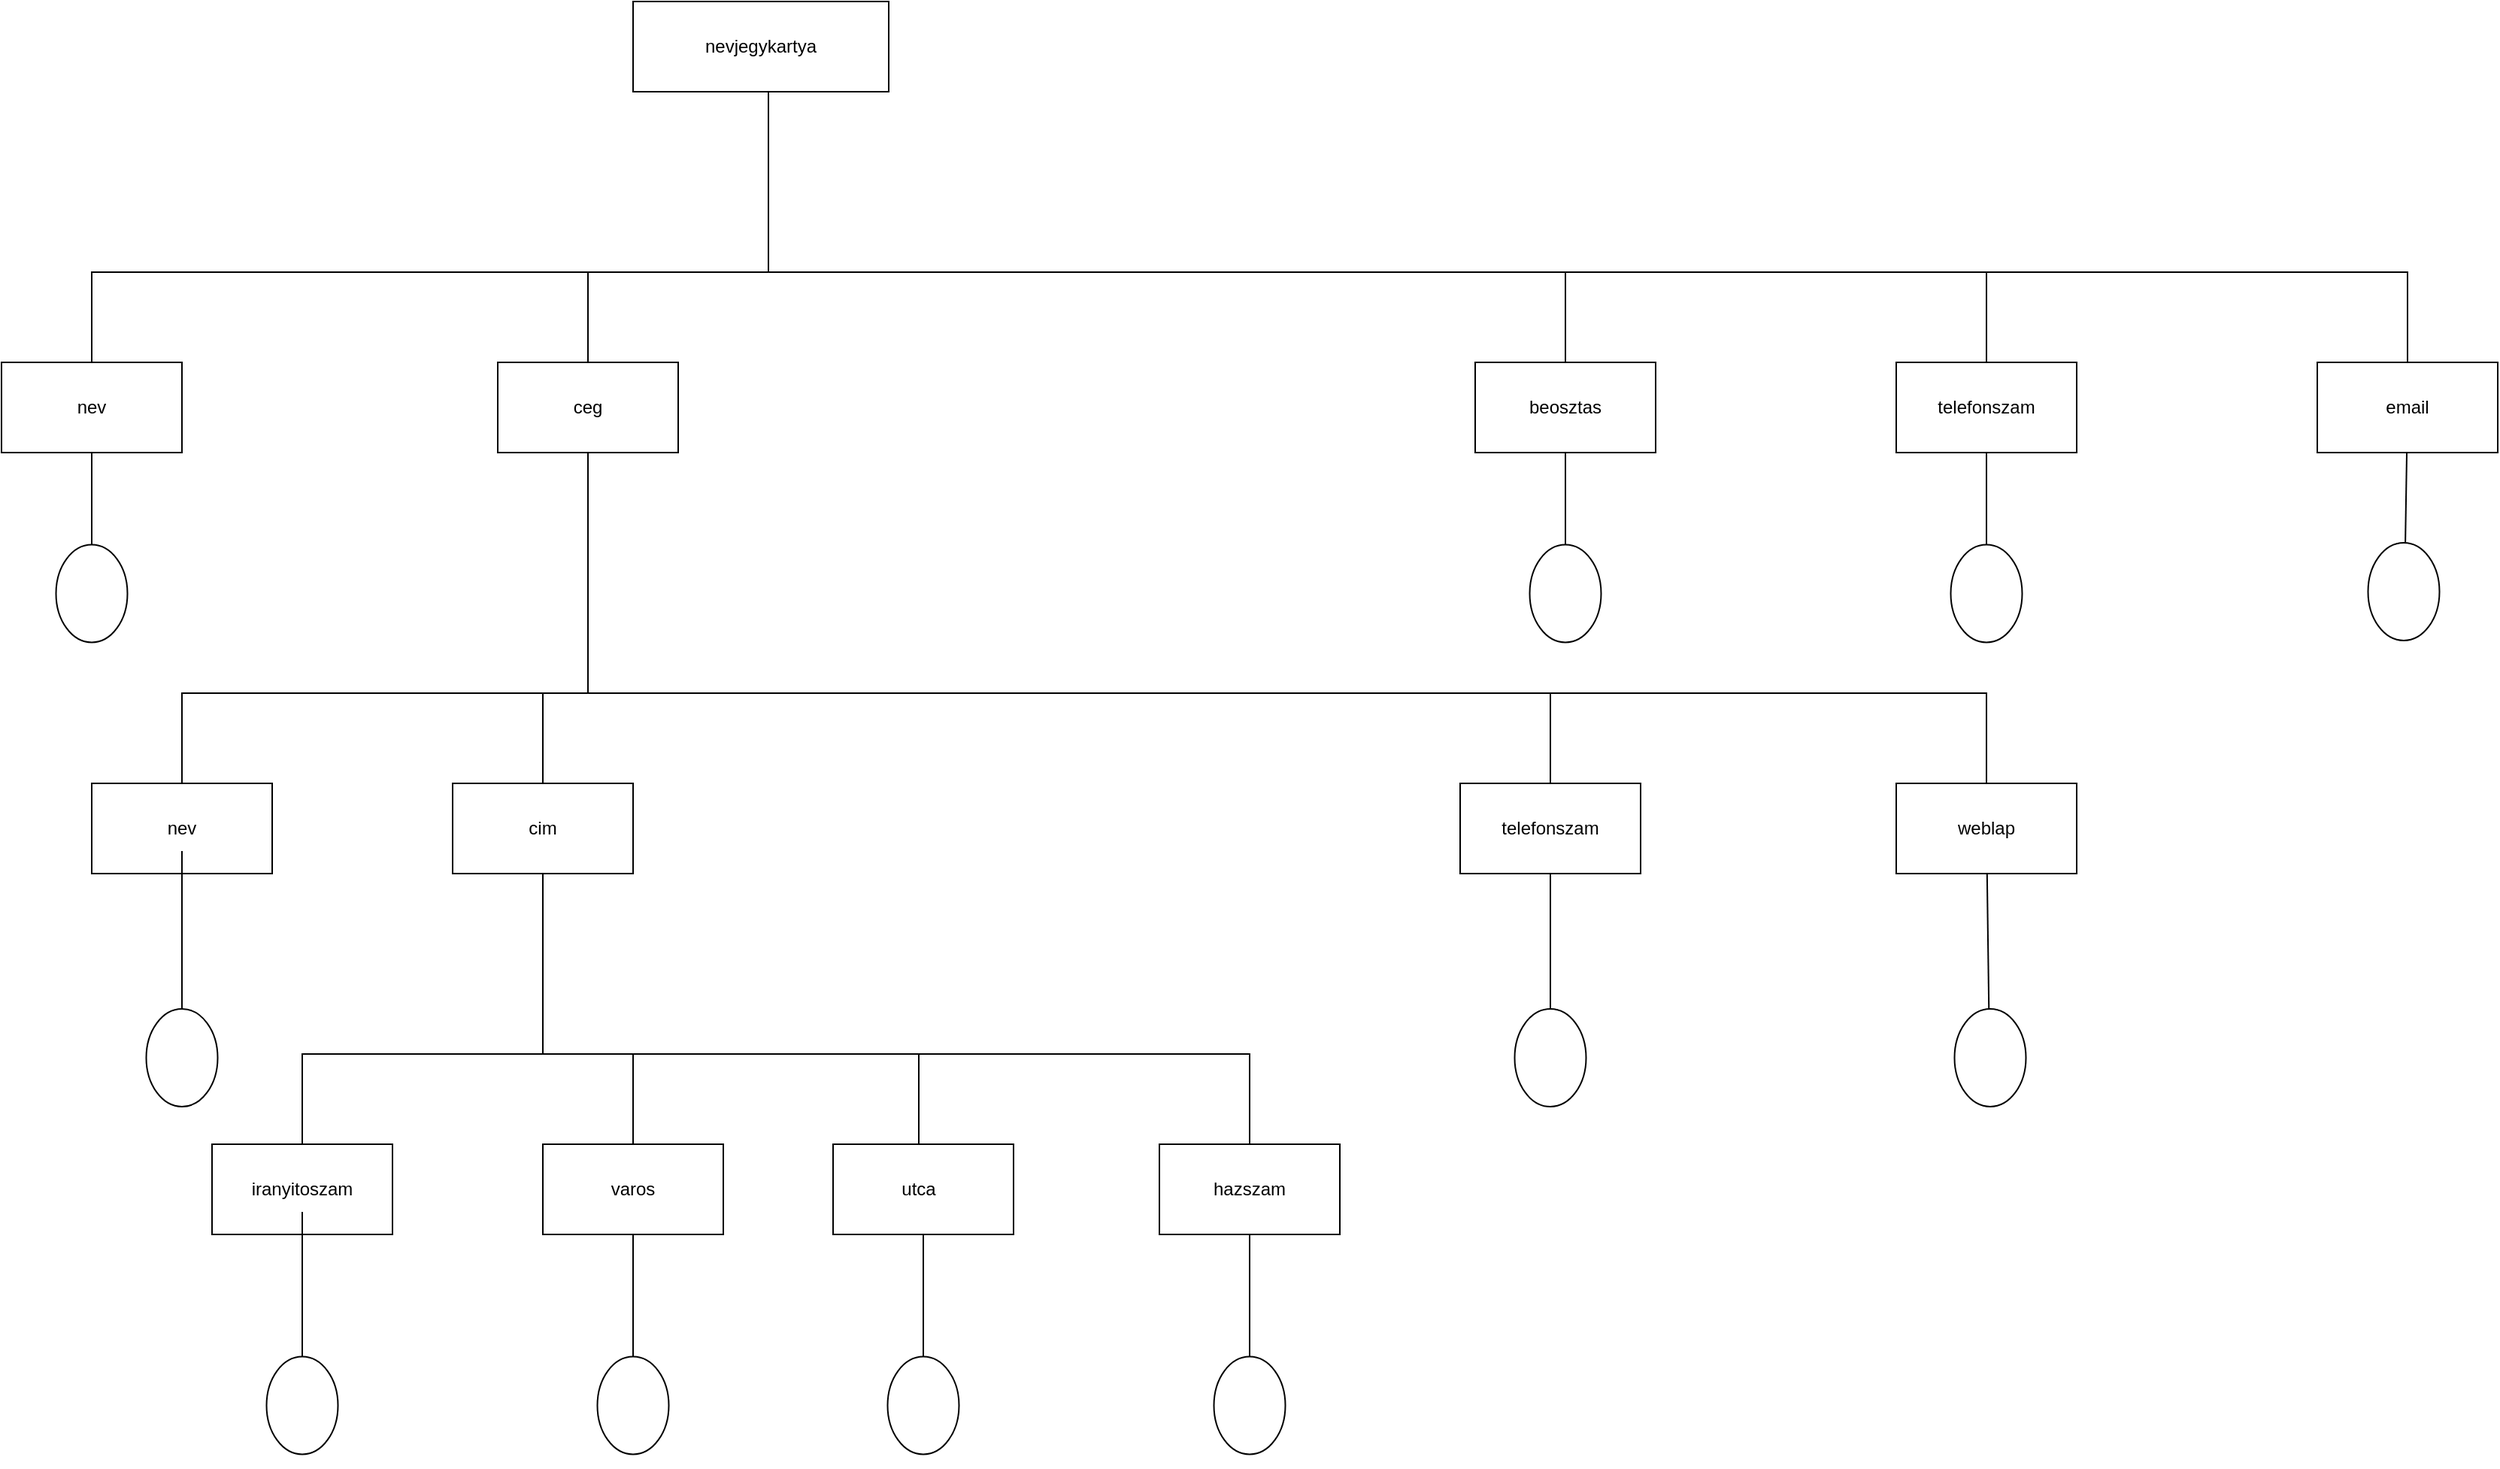 <mxfile version="15.4.0" type="device"><diagram id="2FpJFSSwGr3XYAi7aegG" name="1 oldal"><mxGraphModel dx="2666" dy="924" grid="1" gridSize="10" guides="1" tooltips="1" connect="1" arrows="1" fold="1" page="1" pageScale="1" pageWidth="827" pageHeight="1169" math="0" shadow="0"><root><mxCell id="0"/><mxCell id="1" parent="0"/><mxCell id="F3Qh5R0so8WokS3aypcy-99" value="" style="edgeStyle=none;rounded=0;orthogonalLoop=1;jettySize=auto;html=1;" edge="1" parent="1" source="F3Qh5R0so8WokS3aypcy-98" target="F3Qh5R0so8WokS3aypcy-27"><mxGeometry relative="1" as="geometry"/></mxCell><mxCell id="F3Qh5R0so8WokS3aypcy-49" value="" style="shape=partialRectangle;whiteSpace=wrap;html=1;bottom=0;right=0;fillColor=none;" vertex="1" parent="1"><mxGeometry x="910" y="570" width="290" height="90" as="geometry"/></mxCell><mxCell id="F3Qh5R0so8WokS3aypcy-53" style="rounded=0;orthogonalLoop=1;jettySize=auto;html=1;exitX=1;exitY=0;exitDx=0;exitDy=0;entryX=1;entryY=1;entryDx=0;entryDy=0;" edge="1" parent="1" source="F3Qh5R0so8WokS3aypcy-49" target="F3Qh5R0so8WokS3aypcy-49"><mxGeometry relative="1" as="geometry"><mxPoint x="740" y="640" as="targetPoint"/></mxGeometry></mxCell><mxCell id="F3Qh5R0so8WokS3aypcy-1" value="" style="rounded=0;whiteSpace=wrap;html=1;" vertex="1" parent="1"><mxGeometry x="300" y="110" width="170" height="60" as="geometry"/></mxCell><mxCell id="F3Qh5R0so8WokS3aypcy-2" value="nevjegykartya" style="text;html=1;strokeColor=none;fillColor=none;align=center;verticalAlign=middle;whiteSpace=wrap;rounded=0;" vertex="1" parent="1"><mxGeometry x="337" y="125" width="96" height="30" as="geometry"/></mxCell><mxCell id="F3Qh5R0so8WokS3aypcy-21" value="" style="shape=partialRectangle;whiteSpace=wrap;html=1;bottom=0;right=0;fillColor=none;direction=south;rotation=-180;" vertex="1" parent="1"><mxGeometry x="390" y="170" width="530" height="120" as="geometry"/></mxCell><mxCell id="F3Qh5R0so8WokS3aypcy-22" value="" style="shape=partialRectangle;whiteSpace=wrap;html=1;bottom=0;right=0;fillColor=none;" vertex="1" parent="1"><mxGeometry x="270" y="290" width="120" height="60" as="geometry"/></mxCell><mxCell id="F3Qh5R0so8WokS3aypcy-23" value="" style="verticalLabelPosition=bottom;verticalAlign=top;html=1;shape=mxgraph.basic.rect;fillColor2=none;strokeWidth=1;size=20;indent=5;" vertex="1" parent="1"><mxGeometry x="-120" y="350" width="120" height="60" as="geometry"/></mxCell><mxCell id="F3Qh5R0so8WokS3aypcy-24" value="" style="shape=partialRectangle;whiteSpace=wrap;html=1;bottom=0;right=0;fillColor=none;" vertex="1" parent="1"><mxGeometry x="-60" y="290" width="330" height="60" as="geometry"/></mxCell><mxCell id="F3Qh5R0so8WokS3aypcy-27" value="nev" style="text;html=1;strokeColor=none;fillColor=none;align=center;verticalAlign=middle;whiteSpace=wrap;rounded=0;" vertex="1" parent="1"><mxGeometry x="-90" y="365" width="60" height="30" as="geometry"/></mxCell><mxCell id="F3Qh5R0so8WokS3aypcy-28" value="" style="rounded=0;whiteSpace=wrap;html=1;" vertex="1" parent="1"><mxGeometry x="210" y="350" width="120" height="60" as="geometry"/></mxCell><mxCell id="F3Qh5R0so8WokS3aypcy-29" value="ceg" style="text;html=1;strokeColor=none;fillColor=none;align=center;verticalAlign=middle;whiteSpace=wrap;rounded=0;" vertex="1" parent="1"><mxGeometry x="240" y="365" width="60" height="30" as="geometry"/></mxCell><mxCell id="F3Qh5R0so8WokS3aypcy-58" style="edgeStyle=none;rounded=0;orthogonalLoop=1;jettySize=auto;html=1;exitX=1;exitY=0;exitDx=0;exitDy=0;" edge="1" parent="1" source="F3Qh5R0so8WokS3aypcy-30"><mxGeometry relative="1" as="geometry"><mxPoint x="1200" y="370" as="targetPoint"/></mxGeometry></mxCell><mxCell id="F3Qh5R0so8WokS3aypcy-30" value="" style="shape=partialRectangle;whiteSpace=wrap;html=1;bottom=0;right=0;fillColor=none;rotation=0;" vertex="1" parent="1"><mxGeometry x="920" y="290" width="280" height="60" as="geometry"/></mxCell><mxCell id="F3Qh5R0so8WokS3aypcy-31" value="" style="shape=partialRectangle;whiteSpace=wrap;html=1;top=0;left=0;fillColor=none;" vertex="1" parent="1"><mxGeometry x="120" y="410" width="150" height="160" as="geometry"/></mxCell><mxCell id="F3Qh5R0so8WokS3aypcy-32" value="" style="shape=partialRectangle;whiteSpace=wrap;html=1;bottom=0;right=0;fillColor=none;" vertex="1" parent="1"><mxGeometry y="570" width="120" height="60" as="geometry"/></mxCell><mxCell id="F3Qh5R0so8WokS3aypcy-33" value="" style="verticalLabelPosition=bottom;verticalAlign=top;html=1;shape=mxgraph.basic.rect;fillColor2=none;strokeWidth=1;size=20;indent=5;" vertex="1" parent="1"><mxGeometry x="-60" y="630" width="120" height="60" as="geometry"/></mxCell><mxCell id="F3Qh5R0so8WokS3aypcy-101" value="" style="edgeStyle=none;rounded=0;orthogonalLoop=1;jettySize=auto;html=1;entryX=1;entryY=0.5;entryDx=0;entryDy=0;" edge="1" parent="1" source="F3Qh5R0so8WokS3aypcy-34" target="F3Qh5R0so8WokS3aypcy-100"><mxGeometry relative="1" as="geometry"/></mxCell><mxCell id="F3Qh5R0so8WokS3aypcy-34" value="nev" style="text;html=1;strokeColor=none;fillColor=none;align=center;verticalAlign=middle;whiteSpace=wrap;rounded=0;" vertex="1" parent="1"><mxGeometry x="-30" y="645" width="60" height="30" as="geometry"/></mxCell><mxCell id="F3Qh5R0so8WokS3aypcy-38" value="" style="shape=partialRectangle;whiteSpace=wrap;html=1;bottom=0;right=0;fillColor=none;" vertex="1" parent="1"><mxGeometry x="240" y="570" width="670" height="60" as="geometry"/></mxCell><mxCell id="F3Qh5R0so8WokS3aypcy-39" value="" style="verticalLabelPosition=bottom;verticalAlign=top;html=1;shape=mxgraph.basic.rect;fillColor2=none;strokeWidth=1;size=20;indent=5;" vertex="1" parent="1"><mxGeometry x="180" y="630" width="120" height="60" as="geometry"/></mxCell><mxCell id="F3Qh5R0so8WokS3aypcy-40" value="cim" style="text;html=1;strokeColor=none;fillColor=none;align=center;verticalAlign=middle;whiteSpace=wrap;rounded=0;" vertex="1" parent="1"><mxGeometry x="210" y="645" width="60" height="30" as="geometry"/></mxCell><mxCell id="F3Qh5R0so8WokS3aypcy-91" value="" style="edgeStyle=none;rounded=0;orthogonalLoop=1;jettySize=auto;html=1;entryX=1;entryY=0.5;entryDx=0;entryDy=0;" edge="1" parent="1" source="F3Qh5R0so8WokS3aypcy-42" target="F3Qh5R0so8WokS3aypcy-90"><mxGeometry relative="1" as="geometry"/></mxCell><mxCell id="F3Qh5R0so8WokS3aypcy-42" value="" style="verticalLabelPosition=bottom;verticalAlign=top;html=1;shape=mxgraph.basic.rect;fillColor2=none;strokeWidth=1;size=20;indent=5;" vertex="1" parent="1"><mxGeometry x="850" y="630" width="120" height="60" as="geometry"/></mxCell><mxCell id="F3Qh5R0so8WokS3aypcy-43" value="telefonszam" style="text;html=1;strokeColor=none;fillColor=none;align=center;verticalAlign=middle;whiteSpace=wrap;rounded=0;" vertex="1" parent="1"><mxGeometry x="880" y="645" width="60" height="30" as="geometry"/></mxCell><mxCell id="F3Qh5R0so8WokS3aypcy-93" value="" style="edgeStyle=none;rounded=0;orthogonalLoop=1;jettySize=auto;html=1;entryX=1;entryY=0.5;entryDx=0;entryDy=0;" edge="1" parent="1" source="F3Qh5R0so8WokS3aypcy-48" target="F3Qh5R0so8WokS3aypcy-92"><mxGeometry relative="1" as="geometry"/></mxCell><mxCell id="F3Qh5R0so8WokS3aypcy-48" value="" style="verticalLabelPosition=bottom;verticalAlign=top;html=1;shape=mxgraph.basic.rect;fillColor2=none;strokeWidth=1;size=20;indent=5;" vertex="1" parent="1"><mxGeometry x="1140" y="630" width="120" height="60" as="geometry"/></mxCell><mxCell id="F3Qh5R0so8WokS3aypcy-54" value="weblap" style="text;html=1;strokeColor=none;fillColor=none;align=center;verticalAlign=middle;whiteSpace=wrap;rounded=0;" vertex="1" parent="1"><mxGeometry x="1170" y="645" width="60" height="30" as="geometry"/></mxCell><mxCell id="F3Qh5R0so8WokS3aypcy-86" style="edgeStyle=none;rounded=0;orthogonalLoop=1;jettySize=auto;html=1;exitX=0.5;exitY=1;exitDx=0;exitDy=0;" edge="1" parent="1" source="F3Qh5R0so8WokS3aypcy-55"><mxGeometry relative="1" as="geometry"><mxPoint x="920" y="504" as="targetPoint"/></mxGeometry></mxCell><mxCell id="F3Qh5R0so8WokS3aypcy-55" value="" style="rounded=0;whiteSpace=wrap;html=1;" vertex="1" parent="1"><mxGeometry x="860" y="350" width="120" height="60" as="geometry"/></mxCell><mxCell id="F3Qh5R0so8WokS3aypcy-56" value="beosztas" style="text;html=1;strokeColor=none;fillColor=none;align=center;verticalAlign=middle;whiteSpace=wrap;rounded=0;" vertex="1" parent="1"><mxGeometry x="890" y="365" width="60" height="30" as="geometry"/></mxCell><mxCell id="F3Qh5R0so8WokS3aypcy-87" style="edgeStyle=none;rounded=0;orthogonalLoop=1;jettySize=auto;html=1;exitX=0.5;exitY=1;exitDx=0;exitDy=0;entryX=1;entryY=0.5;entryDx=0;entryDy=0;" edge="1" parent="1" source="F3Qh5R0so8WokS3aypcy-59" target="F3Qh5R0so8WokS3aypcy-84"><mxGeometry relative="1" as="geometry"/></mxCell><mxCell id="F3Qh5R0so8WokS3aypcy-59" value="" style="rounded=0;whiteSpace=wrap;html=1;" vertex="1" parent="1"><mxGeometry x="1140" y="350" width="120" height="60" as="geometry"/></mxCell><mxCell id="F3Qh5R0so8WokS3aypcy-60" value="telefonszam" style="text;html=1;strokeColor=none;fillColor=none;align=center;verticalAlign=middle;whiteSpace=wrap;rounded=0;" vertex="1" parent="1"><mxGeometry x="1170" y="365" width="60" height="30" as="geometry"/></mxCell><mxCell id="F3Qh5R0so8WokS3aypcy-64" style="edgeStyle=none;rounded=0;orthogonalLoop=1;jettySize=auto;html=1;exitX=1;exitY=0;exitDx=0;exitDy=0;" edge="1" parent="1" source="F3Qh5R0so8WokS3aypcy-63"><mxGeometry relative="1" as="geometry"><mxPoint x="1480" y="370" as="targetPoint"/></mxGeometry></mxCell><mxCell id="F3Qh5R0so8WokS3aypcy-63" value="" style="shape=partialRectangle;whiteSpace=wrap;html=1;bottom=0;right=0;fillColor=none;" vertex="1" parent="1"><mxGeometry x="1200" y="290" width="280" height="60" as="geometry"/></mxCell><mxCell id="F3Qh5R0so8WokS3aypcy-89" value="" style="edgeStyle=none;rounded=0;orthogonalLoop=1;jettySize=auto;html=1;entryX=1;entryY=0.5;entryDx=0;entryDy=0;" edge="1" parent="1" source="F3Qh5R0so8WokS3aypcy-65" target="F3Qh5R0so8WokS3aypcy-85"><mxGeometry relative="1" as="geometry"/></mxCell><mxCell id="F3Qh5R0so8WokS3aypcy-65" value="" style="verticalLabelPosition=bottom;verticalAlign=top;html=1;shape=mxgraph.basic.rect;fillColor2=none;strokeWidth=1;size=20;indent=5;" vertex="1" parent="1"><mxGeometry x="1420" y="350" width="120" height="60" as="geometry"/></mxCell><mxCell id="F3Qh5R0so8WokS3aypcy-66" value="email" style="text;html=1;strokeColor=none;fillColor=none;align=center;verticalAlign=middle;whiteSpace=wrap;rounded=0;" vertex="1" parent="1"><mxGeometry x="1450" y="365" width="60" height="30" as="geometry"/></mxCell><mxCell id="F3Qh5R0so8WokS3aypcy-67" value="" style="shape=partialRectangle;whiteSpace=wrap;html=1;bottom=0;right=0;fillColor=none;rotation=-90;" vertex="1" parent="1"><mxGeometry x="210" y="720" width="120" height="60" as="geometry"/></mxCell><mxCell id="F3Qh5R0so8WokS3aypcy-68" value="" style="shape=partialRectangle;whiteSpace=wrap;html=1;bottom=0;right=0;fillColor=none;" vertex="1" parent="1"><mxGeometry x="80" y="810" width="160" height="60" as="geometry"/></mxCell><mxCell id="F3Qh5R0so8WokS3aypcy-69" value="" style="verticalLabelPosition=bottom;verticalAlign=top;html=1;shape=mxgraph.basic.rect;fillColor2=none;strokeWidth=1;size=20;indent=5;" vertex="1" parent="1"><mxGeometry x="20" y="870" width="120" height="60" as="geometry"/></mxCell><mxCell id="F3Qh5R0so8WokS3aypcy-103" value="" style="edgeStyle=none;rounded=0;orthogonalLoop=1;jettySize=auto;html=1;entryX=1;entryY=0.5;entryDx=0;entryDy=0;" edge="1" parent="1" source="F3Qh5R0so8WokS3aypcy-70" target="F3Qh5R0so8WokS3aypcy-102"><mxGeometry relative="1" as="geometry"/></mxCell><mxCell id="F3Qh5R0so8WokS3aypcy-70" value="iranyitoszam" style="text;html=1;strokeColor=none;fillColor=none;align=center;verticalAlign=middle;whiteSpace=wrap;rounded=0;" vertex="1" parent="1"><mxGeometry x="50" y="885" width="60" height="30" as="geometry"/></mxCell><mxCell id="F3Qh5R0so8WokS3aypcy-71" value="" style="shape=partialRectangle;whiteSpace=wrap;html=1;bottom=0;right=0;fillColor=none;" vertex="1" parent="1"><mxGeometry x="300" y="810" width="190" height="60" as="geometry"/></mxCell><mxCell id="F3Qh5R0so8WokS3aypcy-107" value="" style="edgeStyle=none;rounded=0;orthogonalLoop=1;jettySize=auto;html=1;entryX=1;entryY=0.5;entryDx=0;entryDy=0;" edge="1" parent="1" source="F3Qh5R0so8WokS3aypcy-72" target="F3Qh5R0so8WokS3aypcy-104"><mxGeometry relative="1" as="geometry"/></mxCell><mxCell id="F3Qh5R0so8WokS3aypcy-72" value="" style="verticalLabelPosition=bottom;verticalAlign=top;html=1;shape=mxgraph.basic.rect;fillColor2=none;strokeWidth=1;size=20;indent=5;" vertex="1" parent="1"><mxGeometry x="240" y="870" width="120" height="60" as="geometry"/></mxCell><mxCell id="F3Qh5R0so8WokS3aypcy-73" value="varos" style="text;html=1;strokeColor=none;fillColor=none;align=center;verticalAlign=middle;whiteSpace=wrap;rounded=0;" vertex="1" parent="1"><mxGeometry x="270" y="885" width="60" height="30" as="geometry"/></mxCell><mxCell id="F3Qh5R0so8WokS3aypcy-78" style="edgeStyle=none;rounded=0;orthogonalLoop=1;jettySize=auto;html=1;exitX=1;exitY=0;exitDx=0;exitDy=0;" edge="1" parent="1" source="F3Qh5R0so8WokS3aypcy-74"><mxGeometry relative="1" as="geometry"><mxPoint x="710" y="890" as="targetPoint"/></mxGeometry></mxCell><mxCell id="F3Qh5R0so8WokS3aypcy-74" value="" style="shape=partialRectangle;whiteSpace=wrap;html=1;bottom=0;right=0;fillColor=none;" vertex="1" parent="1"><mxGeometry x="490" y="810" width="220" height="60" as="geometry"/></mxCell><mxCell id="F3Qh5R0so8WokS3aypcy-108" value="" style="edgeStyle=none;rounded=0;orthogonalLoop=1;jettySize=auto;html=1;entryX=1;entryY=0.5;entryDx=0;entryDy=0;" edge="1" parent="1" source="F3Qh5R0so8WokS3aypcy-75" target="F3Qh5R0so8WokS3aypcy-105"><mxGeometry relative="1" as="geometry"/></mxCell><mxCell id="F3Qh5R0so8WokS3aypcy-75" value="" style="verticalLabelPosition=bottom;verticalAlign=top;html=1;shape=mxgraph.basic.rect;fillColor2=none;strokeWidth=1;size=20;indent=5;" vertex="1" parent="1"><mxGeometry x="433" y="870" width="120" height="60" as="geometry"/></mxCell><mxCell id="F3Qh5R0so8WokS3aypcy-76" value="utca" style="text;html=1;strokeColor=none;fillColor=none;align=center;verticalAlign=middle;whiteSpace=wrap;rounded=0;" vertex="1" parent="1"><mxGeometry x="460" y="885" width="60" height="30" as="geometry"/></mxCell><mxCell id="F3Qh5R0so8WokS3aypcy-109" value="" style="edgeStyle=none;rounded=0;orthogonalLoop=1;jettySize=auto;html=1;entryX=1;entryY=0.5;entryDx=0;entryDy=0;" edge="1" parent="1" source="F3Qh5R0so8WokS3aypcy-79" target="F3Qh5R0so8WokS3aypcy-106"><mxGeometry relative="1" as="geometry"/></mxCell><mxCell id="F3Qh5R0so8WokS3aypcy-79" value="" style="verticalLabelPosition=bottom;verticalAlign=top;html=1;shape=mxgraph.basic.rect;fillColor2=none;strokeWidth=1;size=20;indent=5;" vertex="1" parent="1"><mxGeometry x="650" y="870" width="120" height="60" as="geometry"/></mxCell><mxCell id="F3Qh5R0so8WokS3aypcy-80" value="hazszam" style="text;html=1;strokeColor=none;fillColor=none;align=center;verticalAlign=middle;whiteSpace=wrap;rounded=0;" vertex="1" parent="1"><mxGeometry x="680" y="885" width="60" height="30" as="geometry"/></mxCell><mxCell id="F3Qh5R0so8WokS3aypcy-83" value="" style="ellipse;whiteSpace=wrap;html=1;rotation=90;" vertex="1" parent="1"><mxGeometry x="887.5" y="480" width="65" height="47.5" as="geometry"/></mxCell><mxCell id="F3Qh5R0so8WokS3aypcy-84" value="" style="ellipse;whiteSpace=wrap;html=1;rotation=90;" vertex="1" parent="1"><mxGeometry x="1167.5" y="480" width="65" height="47.5" as="geometry"/></mxCell><mxCell id="F3Qh5R0so8WokS3aypcy-85" value="" style="ellipse;whiteSpace=wrap;html=1;rotation=90;" vertex="1" parent="1"><mxGeometry x="1445" y="478.75" width="65" height="47.5" as="geometry"/></mxCell><mxCell id="F3Qh5R0so8WokS3aypcy-90" value="" style="ellipse;whiteSpace=wrap;html=1;rotation=90;" vertex="1" parent="1"><mxGeometry x="877.5" y="788.75" width="65" height="47.5" as="geometry"/></mxCell><mxCell id="F3Qh5R0so8WokS3aypcy-92" value="" style="ellipse;whiteSpace=wrap;html=1;rotation=90;" vertex="1" parent="1"><mxGeometry x="1170" y="788.75" width="65" height="47.5" as="geometry"/></mxCell><mxCell id="F3Qh5R0so8WokS3aypcy-98" value="" style="ellipse;whiteSpace=wrap;html=1;rotation=90;" vertex="1" parent="1"><mxGeometry x="-92.5" y="480" width="65" height="47.5" as="geometry"/></mxCell><mxCell id="F3Qh5R0so8WokS3aypcy-100" value="" style="ellipse;whiteSpace=wrap;html=1;rotation=90;" vertex="1" parent="1"><mxGeometry x="-32.5" y="788.75" width="65" height="47.5" as="geometry"/></mxCell><mxCell id="F3Qh5R0so8WokS3aypcy-102" value="" style="ellipse;whiteSpace=wrap;html=1;rotation=90;" vertex="1" parent="1"><mxGeometry x="47.5" y="1020" width="65" height="47.5" as="geometry"/></mxCell><mxCell id="F3Qh5R0so8WokS3aypcy-104" value="" style="ellipse;whiteSpace=wrap;html=1;rotation=90;" vertex="1" parent="1"><mxGeometry x="267.5" y="1020" width="65" height="47.5" as="geometry"/></mxCell><mxCell id="F3Qh5R0so8WokS3aypcy-105" value="" style="ellipse;whiteSpace=wrap;html=1;rotation=90;" vertex="1" parent="1"><mxGeometry x="460.5" y="1020" width="65" height="47.5" as="geometry"/></mxCell><mxCell id="F3Qh5R0so8WokS3aypcy-106" value="" style="ellipse;whiteSpace=wrap;html=1;rotation=90;" vertex="1" parent="1"><mxGeometry x="677.5" y="1020" width="65" height="47.5" as="geometry"/></mxCell></root></mxGraphModel></diagram></mxfile>